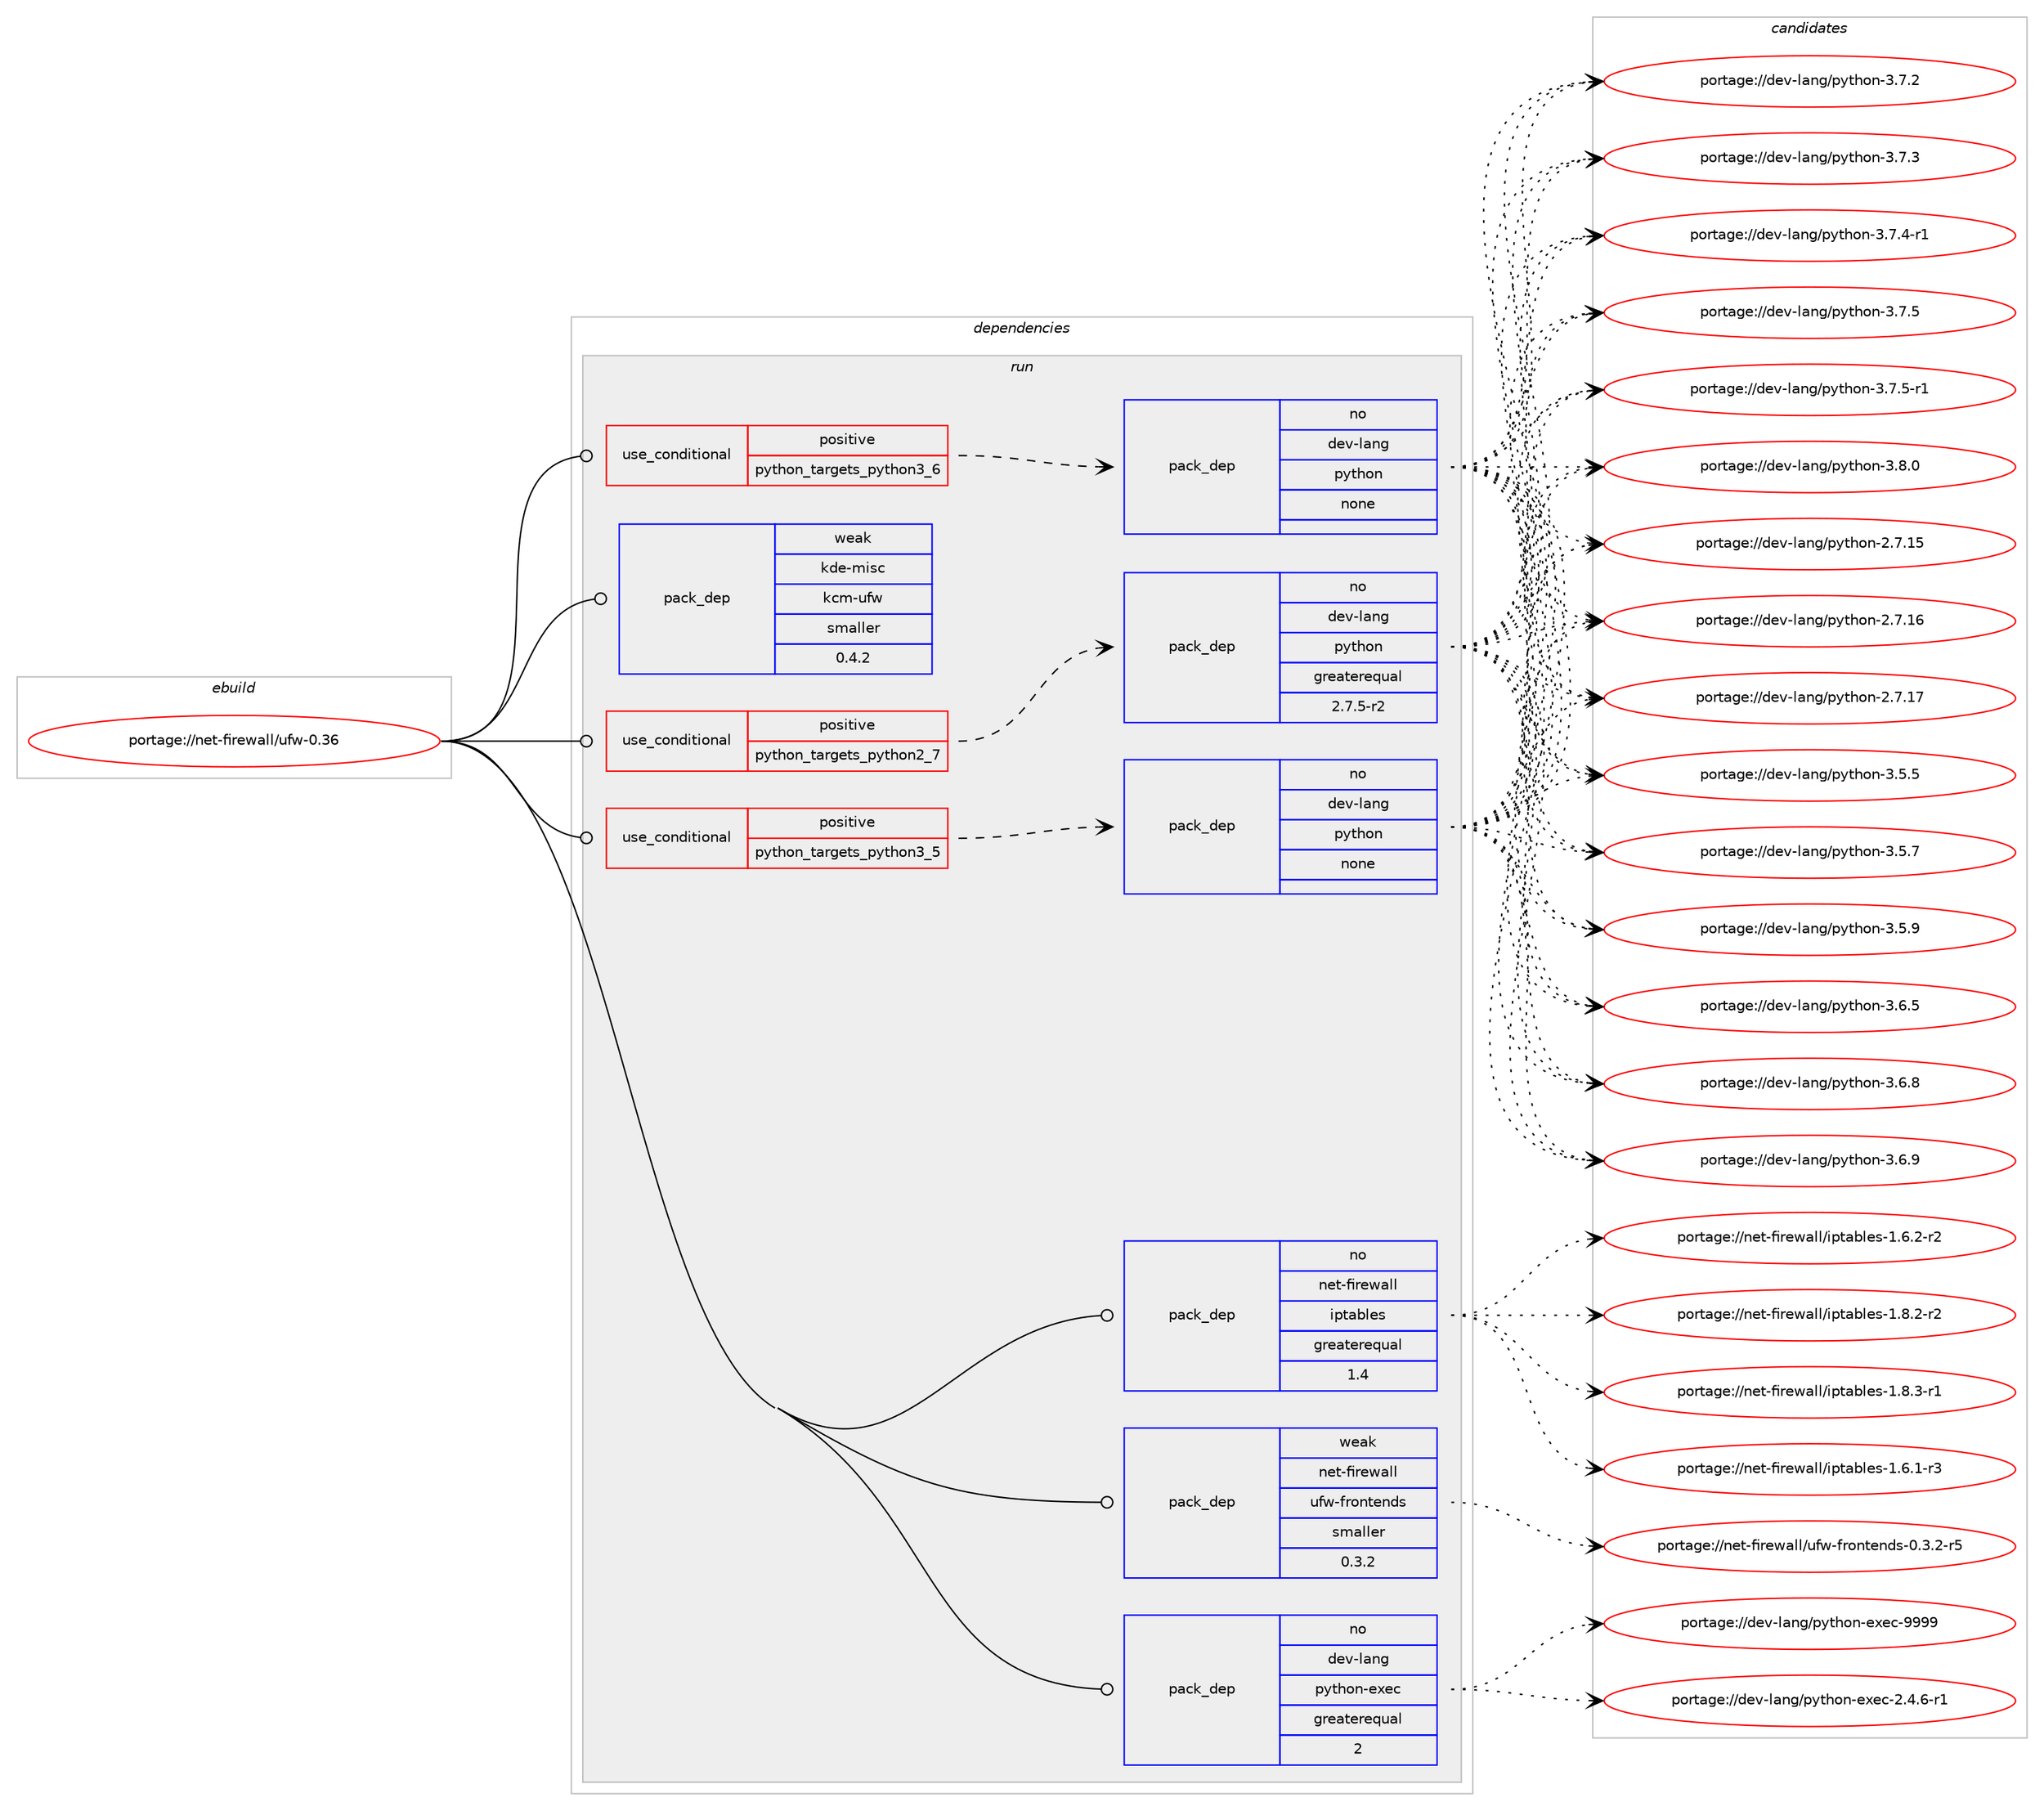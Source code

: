 digraph prolog {

# *************
# Graph options
# *************

newrank=true;
concentrate=true;
compound=true;
graph [rankdir=LR,fontname=Helvetica,fontsize=10,ranksep=1.5];#, ranksep=2.5, nodesep=0.2];
edge  [arrowhead=vee];
node  [fontname=Helvetica,fontsize=10];

# **********
# The ebuild
# **********

subgraph cluster_leftcol {
color=gray;
rank=same;
label=<<i>ebuild</i>>;
id [label="portage://net-firewall/ufw-0.36", color=red, width=4, href="../net-firewall/ufw-0.36.svg"];
}

# ****************
# The dependencies
# ****************

subgraph cluster_midcol {
color=gray;
label=<<i>dependencies</i>>;
subgraph cluster_compile {
fillcolor="#eeeeee";
style=filled;
label=<<i>compile</i>>;
}
subgraph cluster_compileandrun {
fillcolor="#eeeeee";
style=filled;
label=<<i>compile and run</i>>;
}
subgraph cluster_run {
fillcolor="#eeeeee";
style=filled;
label=<<i>run</i>>;
subgraph cond88013 {
dependency352196 [label=<<TABLE BORDER="0" CELLBORDER="1" CELLSPACING="0" CELLPADDING="4"><TR><TD ROWSPAN="3" CELLPADDING="10">use_conditional</TD></TR><TR><TD>positive</TD></TR><TR><TD>python_targets_python2_7</TD></TR></TABLE>>, shape=none, color=red];
subgraph pack258362 {
dependency352197 [label=<<TABLE BORDER="0" CELLBORDER="1" CELLSPACING="0" CELLPADDING="4" WIDTH="220"><TR><TD ROWSPAN="6" CELLPADDING="30">pack_dep</TD></TR><TR><TD WIDTH="110">no</TD></TR><TR><TD>dev-lang</TD></TR><TR><TD>python</TD></TR><TR><TD>greaterequal</TD></TR><TR><TD>2.7.5-r2</TD></TR></TABLE>>, shape=none, color=blue];
}
dependency352196:e -> dependency352197:w [weight=20,style="dashed",arrowhead="vee"];
}
id:e -> dependency352196:w [weight=20,style="solid",arrowhead="odot"];
subgraph cond88014 {
dependency352198 [label=<<TABLE BORDER="0" CELLBORDER="1" CELLSPACING="0" CELLPADDING="4"><TR><TD ROWSPAN="3" CELLPADDING="10">use_conditional</TD></TR><TR><TD>positive</TD></TR><TR><TD>python_targets_python3_5</TD></TR></TABLE>>, shape=none, color=red];
subgraph pack258363 {
dependency352199 [label=<<TABLE BORDER="0" CELLBORDER="1" CELLSPACING="0" CELLPADDING="4" WIDTH="220"><TR><TD ROWSPAN="6" CELLPADDING="30">pack_dep</TD></TR><TR><TD WIDTH="110">no</TD></TR><TR><TD>dev-lang</TD></TR><TR><TD>python</TD></TR><TR><TD>none</TD></TR><TR><TD></TD></TR></TABLE>>, shape=none, color=blue];
}
dependency352198:e -> dependency352199:w [weight=20,style="dashed",arrowhead="vee"];
}
id:e -> dependency352198:w [weight=20,style="solid",arrowhead="odot"];
subgraph cond88015 {
dependency352200 [label=<<TABLE BORDER="0" CELLBORDER="1" CELLSPACING="0" CELLPADDING="4"><TR><TD ROWSPAN="3" CELLPADDING="10">use_conditional</TD></TR><TR><TD>positive</TD></TR><TR><TD>python_targets_python3_6</TD></TR></TABLE>>, shape=none, color=red];
subgraph pack258364 {
dependency352201 [label=<<TABLE BORDER="0" CELLBORDER="1" CELLSPACING="0" CELLPADDING="4" WIDTH="220"><TR><TD ROWSPAN="6" CELLPADDING="30">pack_dep</TD></TR><TR><TD WIDTH="110">no</TD></TR><TR><TD>dev-lang</TD></TR><TR><TD>python</TD></TR><TR><TD>none</TD></TR><TR><TD></TD></TR></TABLE>>, shape=none, color=blue];
}
dependency352200:e -> dependency352201:w [weight=20,style="dashed",arrowhead="vee"];
}
id:e -> dependency352200:w [weight=20,style="solid",arrowhead="odot"];
subgraph pack258365 {
dependency352202 [label=<<TABLE BORDER="0" CELLBORDER="1" CELLSPACING="0" CELLPADDING="4" WIDTH="220"><TR><TD ROWSPAN="6" CELLPADDING="30">pack_dep</TD></TR><TR><TD WIDTH="110">no</TD></TR><TR><TD>dev-lang</TD></TR><TR><TD>python-exec</TD></TR><TR><TD>greaterequal</TD></TR><TR><TD>2</TD></TR></TABLE>>, shape=none, color=blue];
}
id:e -> dependency352202:w [weight=20,style="solid",arrowhead="odot"];
subgraph pack258366 {
dependency352203 [label=<<TABLE BORDER="0" CELLBORDER="1" CELLSPACING="0" CELLPADDING="4" WIDTH="220"><TR><TD ROWSPAN="6" CELLPADDING="30">pack_dep</TD></TR><TR><TD WIDTH="110">no</TD></TR><TR><TD>net-firewall</TD></TR><TR><TD>iptables</TD></TR><TR><TD>greaterequal</TD></TR><TR><TD>1.4</TD></TR></TABLE>>, shape=none, color=blue];
}
id:e -> dependency352203:w [weight=20,style="solid",arrowhead="odot"];
subgraph pack258367 {
dependency352204 [label=<<TABLE BORDER="0" CELLBORDER="1" CELLSPACING="0" CELLPADDING="4" WIDTH="220"><TR><TD ROWSPAN="6" CELLPADDING="30">pack_dep</TD></TR><TR><TD WIDTH="110">weak</TD></TR><TR><TD>kde-misc</TD></TR><TR><TD>kcm-ufw</TD></TR><TR><TD>smaller</TD></TR><TR><TD>0.4.2</TD></TR></TABLE>>, shape=none, color=blue];
}
id:e -> dependency352204:w [weight=20,style="solid",arrowhead="odot"];
subgraph pack258368 {
dependency352205 [label=<<TABLE BORDER="0" CELLBORDER="1" CELLSPACING="0" CELLPADDING="4" WIDTH="220"><TR><TD ROWSPAN="6" CELLPADDING="30">pack_dep</TD></TR><TR><TD WIDTH="110">weak</TD></TR><TR><TD>net-firewall</TD></TR><TR><TD>ufw-frontends</TD></TR><TR><TD>smaller</TD></TR><TR><TD>0.3.2</TD></TR></TABLE>>, shape=none, color=blue];
}
id:e -> dependency352205:w [weight=20,style="solid",arrowhead="odot"];
}
}

# **************
# The candidates
# **************

subgraph cluster_choices {
rank=same;
color=gray;
label=<<i>candidates</i>>;

subgraph choice258362 {
color=black;
nodesep=1;
choiceportage10010111845108971101034711212111610411111045504655464953 [label="portage://dev-lang/python-2.7.15", color=red, width=4,href="../dev-lang/python-2.7.15.svg"];
choiceportage10010111845108971101034711212111610411111045504655464954 [label="portage://dev-lang/python-2.7.16", color=red, width=4,href="../dev-lang/python-2.7.16.svg"];
choiceportage10010111845108971101034711212111610411111045504655464955 [label="portage://dev-lang/python-2.7.17", color=red, width=4,href="../dev-lang/python-2.7.17.svg"];
choiceportage100101118451089711010347112121116104111110455146534653 [label="portage://dev-lang/python-3.5.5", color=red, width=4,href="../dev-lang/python-3.5.5.svg"];
choiceportage100101118451089711010347112121116104111110455146534655 [label="portage://dev-lang/python-3.5.7", color=red, width=4,href="../dev-lang/python-3.5.7.svg"];
choiceportage100101118451089711010347112121116104111110455146534657 [label="portage://dev-lang/python-3.5.9", color=red, width=4,href="../dev-lang/python-3.5.9.svg"];
choiceportage100101118451089711010347112121116104111110455146544653 [label="portage://dev-lang/python-3.6.5", color=red, width=4,href="../dev-lang/python-3.6.5.svg"];
choiceportage100101118451089711010347112121116104111110455146544656 [label="portage://dev-lang/python-3.6.8", color=red, width=4,href="../dev-lang/python-3.6.8.svg"];
choiceportage100101118451089711010347112121116104111110455146544657 [label="portage://dev-lang/python-3.6.9", color=red, width=4,href="../dev-lang/python-3.6.9.svg"];
choiceportage100101118451089711010347112121116104111110455146554650 [label="portage://dev-lang/python-3.7.2", color=red, width=4,href="../dev-lang/python-3.7.2.svg"];
choiceportage100101118451089711010347112121116104111110455146554651 [label="portage://dev-lang/python-3.7.3", color=red, width=4,href="../dev-lang/python-3.7.3.svg"];
choiceportage1001011184510897110103471121211161041111104551465546524511449 [label="portage://dev-lang/python-3.7.4-r1", color=red, width=4,href="../dev-lang/python-3.7.4-r1.svg"];
choiceportage100101118451089711010347112121116104111110455146554653 [label="portage://dev-lang/python-3.7.5", color=red, width=4,href="../dev-lang/python-3.7.5.svg"];
choiceportage1001011184510897110103471121211161041111104551465546534511449 [label="portage://dev-lang/python-3.7.5-r1", color=red, width=4,href="../dev-lang/python-3.7.5-r1.svg"];
choiceportage100101118451089711010347112121116104111110455146564648 [label="portage://dev-lang/python-3.8.0", color=red, width=4,href="../dev-lang/python-3.8.0.svg"];
dependency352197:e -> choiceportage10010111845108971101034711212111610411111045504655464953:w [style=dotted,weight="100"];
dependency352197:e -> choiceportage10010111845108971101034711212111610411111045504655464954:w [style=dotted,weight="100"];
dependency352197:e -> choiceportage10010111845108971101034711212111610411111045504655464955:w [style=dotted,weight="100"];
dependency352197:e -> choiceportage100101118451089711010347112121116104111110455146534653:w [style=dotted,weight="100"];
dependency352197:e -> choiceportage100101118451089711010347112121116104111110455146534655:w [style=dotted,weight="100"];
dependency352197:e -> choiceportage100101118451089711010347112121116104111110455146534657:w [style=dotted,weight="100"];
dependency352197:e -> choiceportage100101118451089711010347112121116104111110455146544653:w [style=dotted,weight="100"];
dependency352197:e -> choiceportage100101118451089711010347112121116104111110455146544656:w [style=dotted,weight="100"];
dependency352197:e -> choiceportage100101118451089711010347112121116104111110455146544657:w [style=dotted,weight="100"];
dependency352197:e -> choiceportage100101118451089711010347112121116104111110455146554650:w [style=dotted,weight="100"];
dependency352197:e -> choiceportage100101118451089711010347112121116104111110455146554651:w [style=dotted,weight="100"];
dependency352197:e -> choiceportage1001011184510897110103471121211161041111104551465546524511449:w [style=dotted,weight="100"];
dependency352197:e -> choiceportage100101118451089711010347112121116104111110455146554653:w [style=dotted,weight="100"];
dependency352197:e -> choiceportage1001011184510897110103471121211161041111104551465546534511449:w [style=dotted,weight="100"];
dependency352197:e -> choiceportage100101118451089711010347112121116104111110455146564648:w [style=dotted,weight="100"];
}
subgraph choice258363 {
color=black;
nodesep=1;
choiceportage10010111845108971101034711212111610411111045504655464953 [label="portage://dev-lang/python-2.7.15", color=red, width=4,href="../dev-lang/python-2.7.15.svg"];
choiceportage10010111845108971101034711212111610411111045504655464954 [label="portage://dev-lang/python-2.7.16", color=red, width=4,href="../dev-lang/python-2.7.16.svg"];
choiceportage10010111845108971101034711212111610411111045504655464955 [label="portage://dev-lang/python-2.7.17", color=red, width=4,href="../dev-lang/python-2.7.17.svg"];
choiceportage100101118451089711010347112121116104111110455146534653 [label="portage://dev-lang/python-3.5.5", color=red, width=4,href="../dev-lang/python-3.5.5.svg"];
choiceportage100101118451089711010347112121116104111110455146534655 [label="portage://dev-lang/python-3.5.7", color=red, width=4,href="../dev-lang/python-3.5.7.svg"];
choiceportage100101118451089711010347112121116104111110455146534657 [label="portage://dev-lang/python-3.5.9", color=red, width=4,href="../dev-lang/python-3.5.9.svg"];
choiceportage100101118451089711010347112121116104111110455146544653 [label="portage://dev-lang/python-3.6.5", color=red, width=4,href="../dev-lang/python-3.6.5.svg"];
choiceportage100101118451089711010347112121116104111110455146544656 [label="portage://dev-lang/python-3.6.8", color=red, width=4,href="../dev-lang/python-3.6.8.svg"];
choiceportage100101118451089711010347112121116104111110455146544657 [label="portage://dev-lang/python-3.6.9", color=red, width=4,href="../dev-lang/python-3.6.9.svg"];
choiceportage100101118451089711010347112121116104111110455146554650 [label="portage://dev-lang/python-3.7.2", color=red, width=4,href="../dev-lang/python-3.7.2.svg"];
choiceportage100101118451089711010347112121116104111110455146554651 [label="portage://dev-lang/python-3.7.3", color=red, width=4,href="../dev-lang/python-3.7.3.svg"];
choiceportage1001011184510897110103471121211161041111104551465546524511449 [label="portage://dev-lang/python-3.7.4-r1", color=red, width=4,href="../dev-lang/python-3.7.4-r1.svg"];
choiceportage100101118451089711010347112121116104111110455146554653 [label="portage://dev-lang/python-3.7.5", color=red, width=4,href="../dev-lang/python-3.7.5.svg"];
choiceportage1001011184510897110103471121211161041111104551465546534511449 [label="portage://dev-lang/python-3.7.5-r1", color=red, width=4,href="../dev-lang/python-3.7.5-r1.svg"];
choiceportage100101118451089711010347112121116104111110455146564648 [label="portage://dev-lang/python-3.8.0", color=red, width=4,href="../dev-lang/python-3.8.0.svg"];
dependency352199:e -> choiceportage10010111845108971101034711212111610411111045504655464953:w [style=dotted,weight="100"];
dependency352199:e -> choiceportage10010111845108971101034711212111610411111045504655464954:w [style=dotted,weight="100"];
dependency352199:e -> choiceportage10010111845108971101034711212111610411111045504655464955:w [style=dotted,weight="100"];
dependency352199:e -> choiceportage100101118451089711010347112121116104111110455146534653:w [style=dotted,weight="100"];
dependency352199:e -> choiceportage100101118451089711010347112121116104111110455146534655:w [style=dotted,weight="100"];
dependency352199:e -> choiceportage100101118451089711010347112121116104111110455146534657:w [style=dotted,weight="100"];
dependency352199:e -> choiceportage100101118451089711010347112121116104111110455146544653:w [style=dotted,weight="100"];
dependency352199:e -> choiceportage100101118451089711010347112121116104111110455146544656:w [style=dotted,weight="100"];
dependency352199:e -> choiceportage100101118451089711010347112121116104111110455146544657:w [style=dotted,weight="100"];
dependency352199:e -> choiceportage100101118451089711010347112121116104111110455146554650:w [style=dotted,weight="100"];
dependency352199:e -> choiceportage100101118451089711010347112121116104111110455146554651:w [style=dotted,weight="100"];
dependency352199:e -> choiceportage1001011184510897110103471121211161041111104551465546524511449:w [style=dotted,weight="100"];
dependency352199:e -> choiceportage100101118451089711010347112121116104111110455146554653:w [style=dotted,weight="100"];
dependency352199:e -> choiceportage1001011184510897110103471121211161041111104551465546534511449:w [style=dotted,weight="100"];
dependency352199:e -> choiceportage100101118451089711010347112121116104111110455146564648:w [style=dotted,weight="100"];
}
subgraph choice258364 {
color=black;
nodesep=1;
choiceportage10010111845108971101034711212111610411111045504655464953 [label="portage://dev-lang/python-2.7.15", color=red, width=4,href="../dev-lang/python-2.7.15.svg"];
choiceportage10010111845108971101034711212111610411111045504655464954 [label="portage://dev-lang/python-2.7.16", color=red, width=4,href="../dev-lang/python-2.7.16.svg"];
choiceportage10010111845108971101034711212111610411111045504655464955 [label="portage://dev-lang/python-2.7.17", color=red, width=4,href="../dev-lang/python-2.7.17.svg"];
choiceportage100101118451089711010347112121116104111110455146534653 [label="portage://dev-lang/python-3.5.5", color=red, width=4,href="../dev-lang/python-3.5.5.svg"];
choiceportage100101118451089711010347112121116104111110455146534655 [label="portage://dev-lang/python-3.5.7", color=red, width=4,href="../dev-lang/python-3.5.7.svg"];
choiceportage100101118451089711010347112121116104111110455146534657 [label="portage://dev-lang/python-3.5.9", color=red, width=4,href="../dev-lang/python-3.5.9.svg"];
choiceportage100101118451089711010347112121116104111110455146544653 [label="portage://dev-lang/python-3.6.5", color=red, width=4,href="../dev-lang/python-3.6.5.svg"];
choiceportage100101118451089711010347112121116104111110455146544656 [label="portage://dev-lang/python-3.6.8", color=red, width=4,href="../dev-lang/python-3.6.8.svg"];
choiceportage100101118451089711010347112121116104111110455146544657 [label="portage://dev-lang/python-3.6.9", color=red, width=4,href="../dev-lang/python-3.6.9.svg"];
choiceportage100101118451089711010347112121116104111110455146554650 [label="portage://dev-lang/python-3.7.2", color=red, width=4,href="../dev-lang/python-3.7.2.svg"];
choiceportage100101118451089711010347112121116104111110455146554651 [label="portage://dev-lang/python-3.7.3", color=red, width=4,href="../dev-lang/python-3.7.3.svg"];
choiceportage1001011184510897110103471121211161041111104551465546524511449 [label="portage://dev-lang/python-3.7.4-r1", color=red, width=4,href="../dev-lang/python-3.7.4-r1.svg"];
choiceportage100101118451089711010347112121116104111110455146554653 [label="portage://dev-lang/python-3.7.5", color=red, width=4,href="../dev-lang/python-3.7.5.svg"];
choiceportage1001011184510897110103471121211161041111104551465546534511449 [label="portage://dev-lang/python-3.7.5-r1", color=red, width=4,href="../dev-lang/python-3.7.5-r1.svg"];
choiceportage100101118451089711010347112121116104111110455146564648 [label="portage://dev-lang/python-3.8.0", color=red, width=4,href="../dev-lang/python-3.8.0.svg"];
dependency352201:e -> choiceportage10010111845108971101034711212111610411111045504655464953:w [style=dotted,weight="100"];
dependency352201:e -> choiceportage10010111845108971101034711212111610411111045504655464954:w [style=dotted,weight="100"];
dependency352201:e -> choiceportage10010111845108971101034711212111610411111045504655464955:w [style=dotted,weight="100"];
dependency352201:e -> choiceportage100101118451089711010347112121116104111110455146534653:w [style=dotted,weight="100"];
dependency352201:e -> choiceportage100101118451089711010347112121116104111110455146534655:w [style=dotted,weight="100"];
dependency352201:e -> choiceportage100101118451089711010347112121116104111110455146534657:w [style=dotted,weight="100"];
dependency352201:e -> choiceportage100101118451089711010347112121116104111110455146544653:w [style=dotted,weight="100"];
dependency352201:e -> choiceportage100101118451089711010347112121116104111110455146544656:w [style=dotted,weight="100"];
dependency352201:e -> choiceportage100101118451089711010347112121116104111110455146544657:w [style=dotted,weight="100"];
dependency352201:e -> choiceportage100101118451089711010347112121116104111110455146554650:w [style=dotted,weight="100"];
dependency352201:e -> choiceportage100101118451089711010347112121116104111110455146554651:w [style=dotted,weight="100"];
dependency352201:e -> choiceportage1001011184510897110103471121211161041111104551465546524511449:w [style=dotted,weight="100"];
dependency352201:e -> choiceportage100101118451089711010347112121116104111110455146554653:w [style=dotted,weight="100"];
dependency352201:e -> choiceportage1001011184510897110103471121211161041111104551465546534511449:w [style=dotted,weight="100"];
dependency352201:e -> choiceportage100101118451089711010347112121116104111110455146564648:w [style=dotted,weight="100"];
}
subgraph choice258365 {
color=black;
nodesep=1;
choiceportage10010111845108971101034711212111610411111045101120101994550465246544511449 [label="portage://dev-lang/python-exec-2.4.6-r1", color=red, width=4,href="../dev-lang/python-exec-2.4.6-r1.svg"];
choiceportage10010111845108971101034711212111610411111045101120101994557575757 [label="portage://dev-lang/python-exec-9999", color=red, width=4,href="../dev-lang/python-exec-9999.svg"];
dependency352202:e -> choiceportage10010111845108971101034711212111610411111045101120101994550465246544511449:w [style=dotted,weight="100"];
dependency352202:e -> choiceportage10010111845108971101034711212111610411111045101120101994557575757:w [style=dotted,weight="100"];
}
subgraph choice258366 {
color=black;
nodesep=1;
choiceportage11010111645102105114101119971081084710511211697981081011154549465446494511451 [label="portage://net-firewall/iptables-1.6.1-r3", color=red, width=4,href="../net-firewall/iptables-1.6.1-r3.svg"];
choiceportage11010111645102105114101119971081084710511211697981081011154549465446504511450 [label="portage://net-firewall/iptables-1.6.2-r2", color=red, width=4,href="../net-firewall/iptables-1.6.2-r2.svg"];
choiceportage11010111645102105114101119971081084710511211697981081011154549465646504511450 [label="portage://net-firewall/iptables-1.8.2-r2", color=red, width=4,href="../net-firewall/iptables-1.8.2-r2.svg"];
choiceportage11010111645102105114101119971081084710511211697981081011154549465646514511449 [label="portage://net-firewall/iptables-1.8.3-r1", color=red, width=4,href="../net-firewall/iptables-1.8.3-r1.svg"];
dependency352203:e -> choiceportage11010111645102105114101119971081084710511211697981081011154549465446494511451:w [style=dotted,weight="100"];
dependency352203:e -> choiceportage11010111645102105114101119971081084710511211697981081011154549465446504511450:w [style=dotted,weight="100"];
dependency352203:e -> choiceportage11010111645102105114101119971081084710511211697981081011154549465646504511450:w [style=dotted,weight="100"];
dependency352203:e -> choiceportage11010111645102105114101119971081084710511211697981081011154549465646514511449:w [style=dotted,weight="100"];
}
subgraph choice258367 {
color=black;
nodesep=1;
}
subgraph choice258368 {
color=black;
nodesep=1;
choiceportage110101116451021051141011199710810847117102119451021141111101161011101001154548465146504511453 [label="portage://net-firewall/ufw-frontends-0.3.2-r5", color=red, width=4,href="../net-firewall/ufw-frontends-0.3.2-r5.svg"];
dependency352205:e -> choiceportage110101116451021051141011199710810847117102119451021141111101161011101001154548465146504511453:w [style=dotted,weight="100"];
}
}

}
